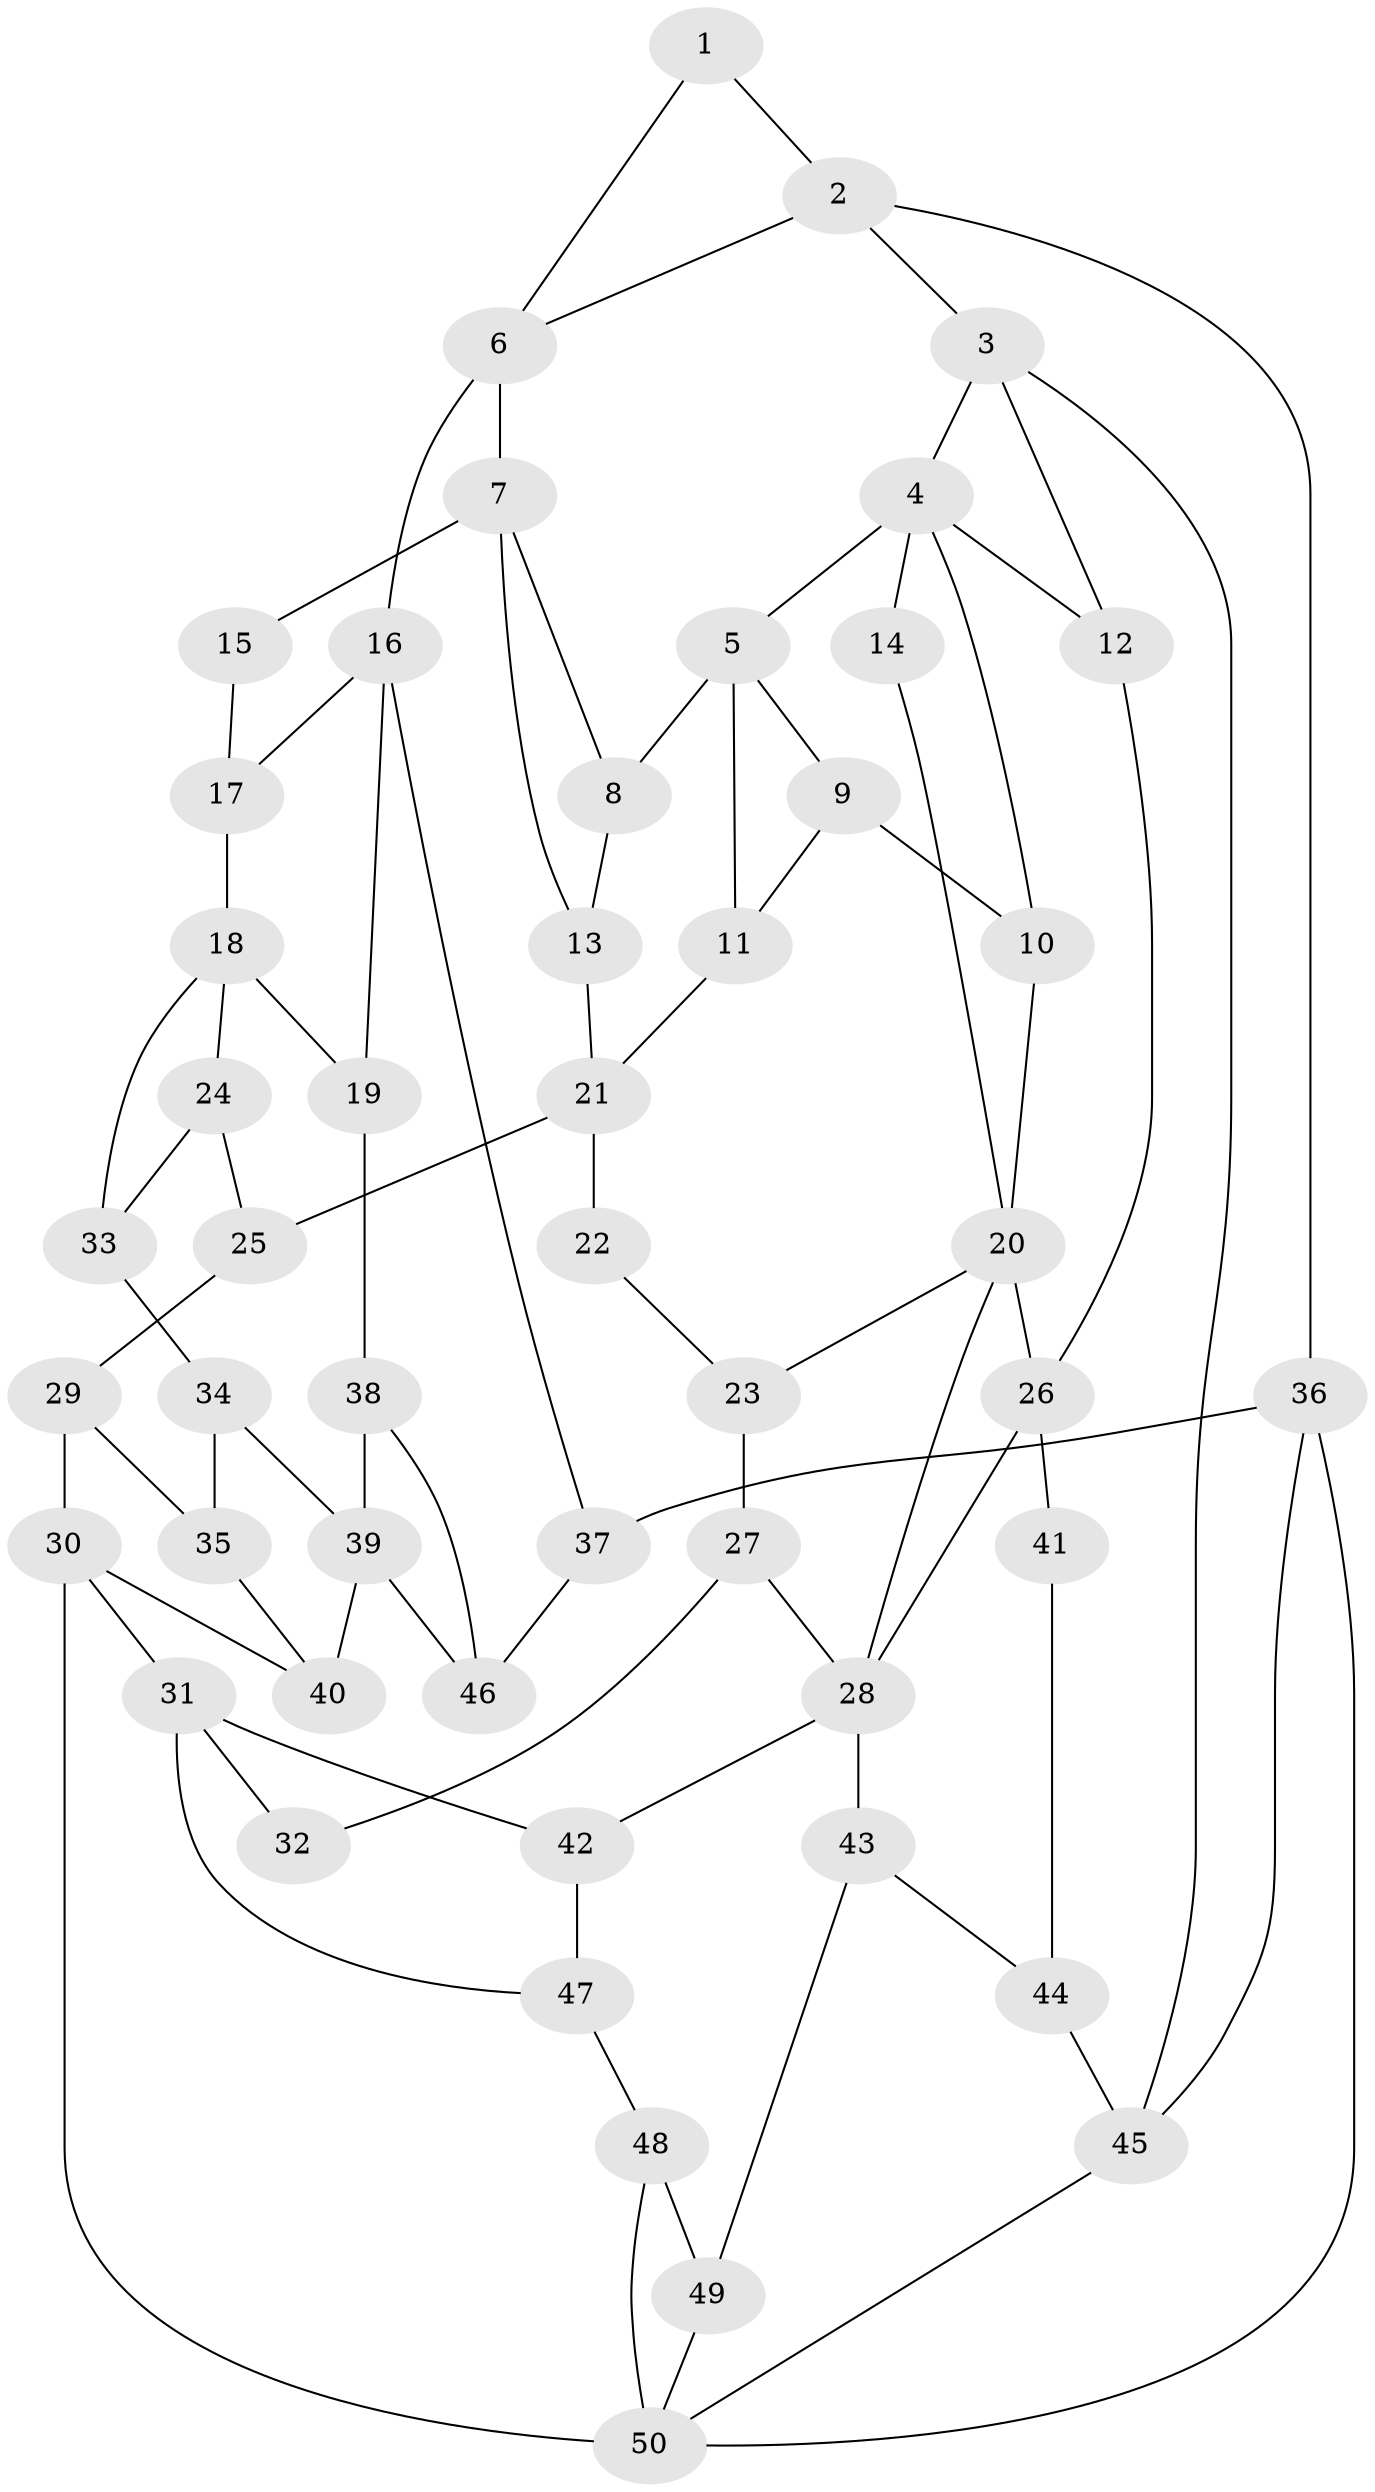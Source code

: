 // original degree distribution, {3: 0.03, 6: 0.23, 4: 0.23, 5: 0.51}
// Generated by graph-tools (version 1.1) at 2025/38/03/09/25 02:38:22]
// undirected, 50 vertices, 83 edges
graph export_dot {
graph [start="1"]
  node [color=gray90,style=filled];
  1;
  2;
  3;
  4;
  5;
  6;
  7;
  8;
  9;
  10;
  11;
  12;
  13;
  14;
  15;
  16;
  17;
  18;
  19;
  20;
  21;
  22;
  23;
  24;
  25;
  26;
  27;
  28;
  29;
  30;
  31;
  32;
  33;
  34;
  35;
  36;
  37;
  38;
  39;
  40;
  41;
  42;
  43;
  44;
  45;
  46;
  47;
  48;
  49;
  50;
  1 -- 2 [weight=1.0];
  1 -- 6 [weight=1.0];
  2 -- 3 [weight=1.0];
  2 -- 6 [weight=1.0];
  2 -- 36 [weight=1.0];
  3 -- 4 [weight=1.0];
  3 -- 12 [weight=1.0];
  3 -- 45 [weight=1.0];
  4 -- 5 [weight=1.0];
  4 -- 10 [weight=1.0];
  4 -- 12 [weight=1.0];
  4 -- 14 [weight=2.0];
  5 -- 8 [weight=1.0];
  5 -- 9 [weight=1.0];
  5 -- 11 [weight=1.0];
  6 -- 7 [weight=2.0];
  6 -- 16 [weight=2.0];
  7 -- 8 [weight=1.0];
  7 -- 13 [weight=1.0];
  7 -- 15 [weight=2.0];
  8 -- 13 [weight=1.0];
  9 -- 10 [weight=1.0];
  9 -- 11 [weight=1.0];
  10 -- 20 [weight=1.0];
  11 -- 21 [weight=1.0];
  12 -- 26 [weight=1.0];
  13 -- 21 [weight=1.0];
  14 -- 20 [weight=1.0];
  15 -- 17 [weight=1.0];
  16 -- 17 [weight=1.0];
  16 -- 19 [weight=1.0];
  16 -- 37 [weight=1.0];
  17 -- 18 [weight=2.0];
  18 -- 19 [weight=2.0];
  18 -- 24 [weight=1.0];
  18 -- 33 [weight=1.0];
  19 -- 38 [weight=2.0];
  20 -- 23 [weight=1.0];
  20 -- 26 [weight=2.0];
  20 -- 28 [weight=1.0];
  21 -- 22 [weight=2.0];
  21 -- 25 [weight=2.0];
  22 -- 23 [weight=1.0];
  23 -- 27 [weight=1.0];
  24 -- 25 [weight=1.0];
  24 -- 33 [weight=1.0];
  25 -- 29 [weight=1.0];
  26 -- 28 [weight=1.0];
  26 -- 41 [weight=2.0];
  27 -- 28 [weight=1.0];
  27 -- 32 [weight=1.0];
  28 -- 42 [weight=1.0];
  28 -- 43 [weight=1.0];
  29 -- 30 [weight=1.0];
  29 -- 35 [weight=1.0];
  30 -- 31 [weight=2.0];
  30 -- 40 [weight=1.0];
  30 -- 50 [weight=2.0];
  31 -- 32 [weight=2.0];
  31 -- 42 [weight=1.0];
  31 -- 47 [weight=1.0];
  33 -- 34 [weight=1.0];
  34 -- 35 [weight=1.0];
  34 -- 39 [weight=1.0];
  35 -- 40 [weight=1.0];
  36 -- 37 [weight=1.0];
  36 -- 45 [weight=1.0];
  36 -- 50 [weight=1.0];
  37 -- 46 [weight=1.0];
  38 -- 39 [weight=3.0];
  38 -- 46 [weight=1.0];
  39 -- 40 [weight=1.0];
  39 -- 46 [weight=1.0];
  41 -- 44 [weight=1.0];
  42 -- 47 [weight=1.0];
  43 -- 44 [weight=1.0];
  43 -- 49 [weight=1.0];
  44 -- 45 [weight=1.0];
  45 -- 50 [weight=1.0];
  47 -- 48 [weight=1.0];
  48 -- 49 [weight=2.0];
  48 -- 50 [weight=1.0];
  49 -- 50 [weight=1.0];
}
